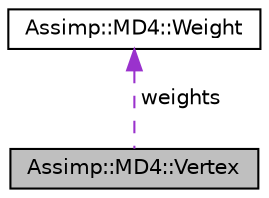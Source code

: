 digraph "Assimp::MD4::Vertex"
{
  edge [fontname="Helvetica",fontsize="10",labelfontname="Helvetica",labelfontsize="10"];
  node [fontname="Helvetica",fontsize="10",shape=record];
  Node1 [label="Assimp::MD4::Vertex",height=0.2,width=0.4,color="black", fillcolor="grey75", style="filled", fontcolor="black"];
  Node2 -> Node1 [dir="back",color="darkorchid3",fontsize="10",style="dashed",label=" weights" ,fontname="Helvetica"];
  Node2 [label="Assimp::MD4::Weight",height=0.2,width=0.4,color="black", fillcolor="white", style="filled",URL="$struct_assimp_1_1_m_d4_1_1_weight.html",tooltip="Data structure for a MD4 vertex&#39; weight. "];
}

